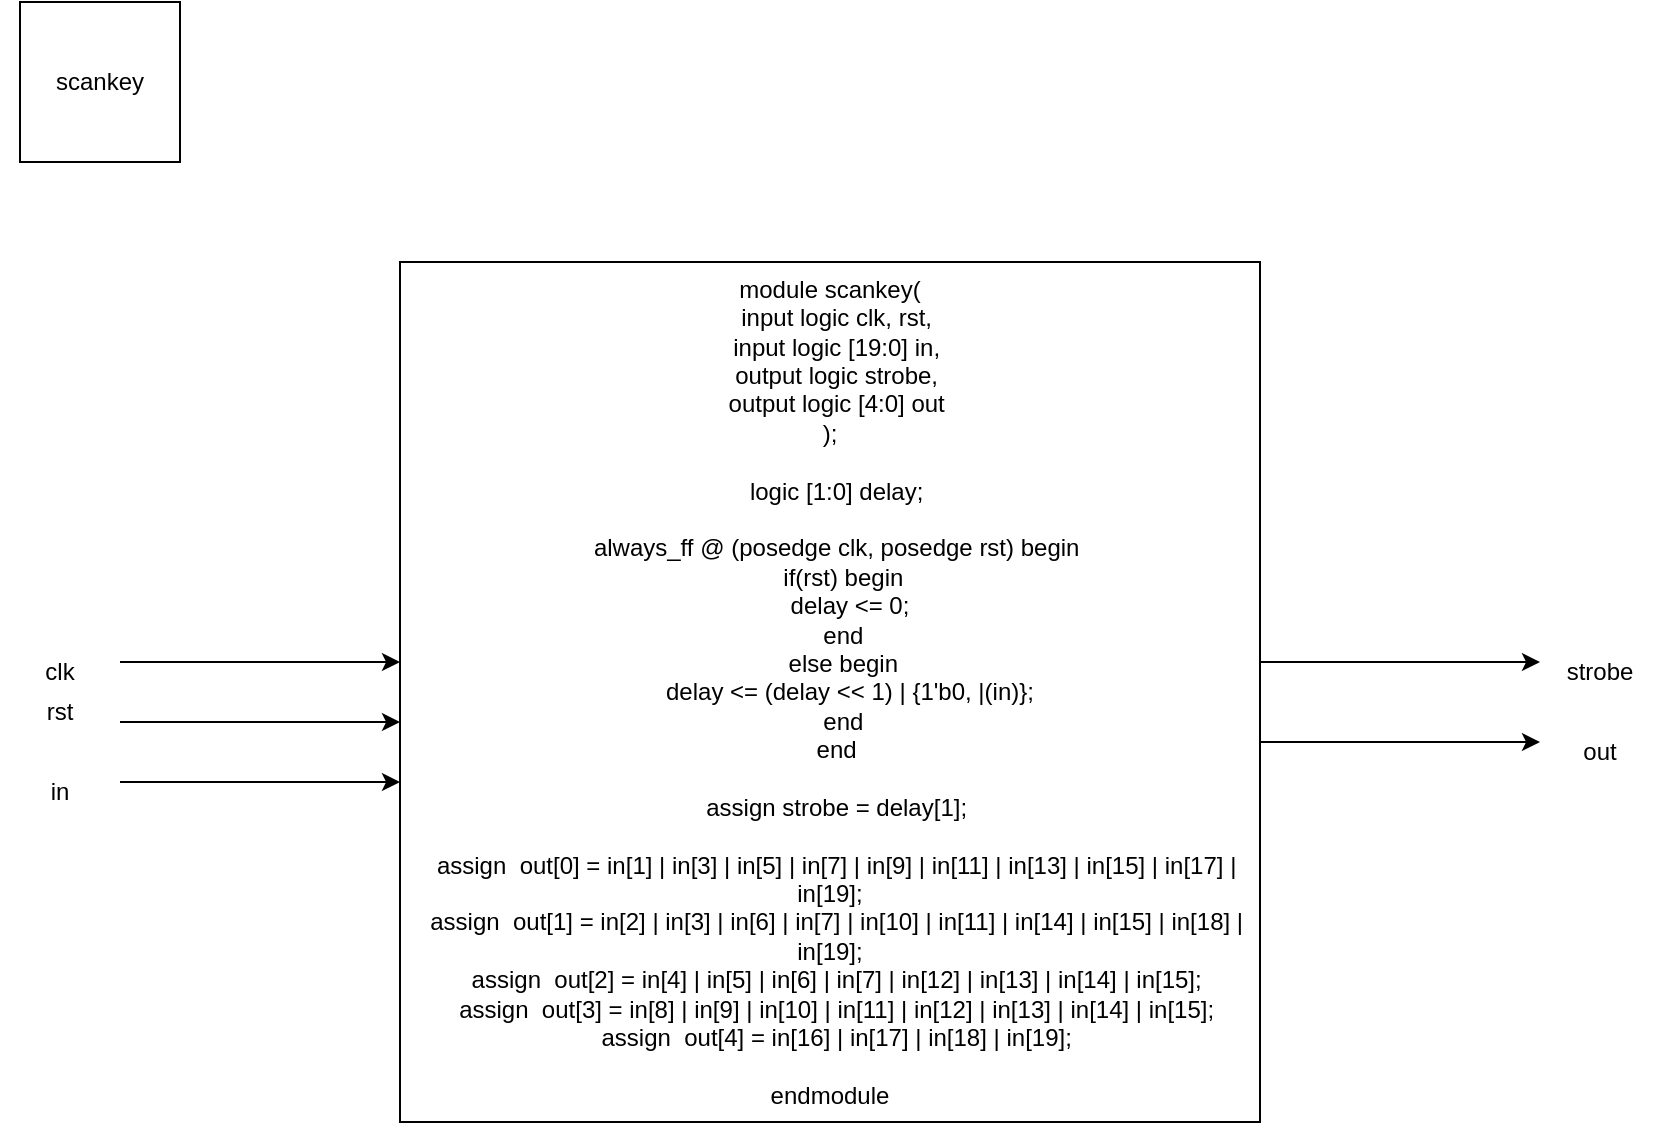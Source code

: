 <mxfile version="21.1.4" type="github">
  <diagram name="Page-1" id="kjlQmZi9r37JtP8QVC5k">
    <mxGraphModel dx="1360" dy="795" grid="1" gridSize="10" guides="1" tooltips="1" connect="1" arrows="1" fold="1" page="1" pageScale="1" pageWidth="850" pageHeight="1100" math="0" shadow="0">
      <root>
        <mxCell id="0" />
        <mxCell id="1" parent="0" />
        <mxCell id="WCnC0Boj_QlMHg6JY355-2" value="scankey" style="whiteSpace=wrap;html=1;aspect=fixed;" parent="1" vertex="1">
          <mxGeometry x="30" y="20" width="80" height="80" as="geometry" />
        </mxCell>
        <mxCell id="WCnC0Boj_QlMHg6JY355-3" value="module scankey(&#xa;  input logic clk, rst,&#xa;  input logic [19:0] in,&#xa;  output logic strobe,&#xa;  output logic [4:0] out&#xa;);&#xa;&#xa;  logic [1:0] delay;&#xa;&#xa;  always_ff @ (posedge clk, posedge rst) begin&#xa;    if(rst) begin&#xa;      delay &lt;= 0;&#xa;    end&#xa;    else begin&#xa;      delay &lt;= (delay &lt;&lt; 1) | {1&#39;b0, |(in)};&#xa;    end&#xa;  end&#xa; &#xa;  assign strobe = delay[1];&#xa; &#xa;  assign  out[0] = in[1] | in[3] | in[5] | in[7] | in[9] | in[11] | in[13] | in[15] | in[17] | in[19];&#xa;  assign  out[1] = in[2] | in[3] | in[6] | in[7] | in[10] | in[11] | in[14] | in[15] | in[18] | in[19];&#xa;  assign  out[2] = in[4] | in[5] | in[6] | in[7] | in[12] | in[13] | in[14] | in[15];&#xa;  assign  out[3] = in[8] | in[9] | in[10] | in[11] | in[12] | in[13] | in[14] | in[15];&#xa;  assign  out[4] = in[16] | in[17] | in[18] | in[19];&#xa;&#xa;endmodule" style="whiteSpace=wrap;html=1;aspect=fixed;" parent="1" vertex="1">
          <mxGeometry x="220" y="150" width="430" height="430" as="geometry" />
        </mxCell>
        <mxCell id="Yvk9czCzsU8q3JlW-Q5b-3" value="" style="endArrow=classic;html=1;rounded=0;entryX=0;entryY=0.535;entryDx=0;entryDy=0;entryPerimeter=0;" edge="1" parent="1" target="WCnC0Boj_QlMHg6JY355-3">
          <mxGeometry width="50" height="50" relative="1" as="geometry">
            <mxPoint x="80" y="380" as="sourcePoint" />
            <mxPoint x="150" y="380" as="targetPoint" />
          </mxGeometry>
        </mxCell>
        <mxCell id="Yvk9czCzsU8q3JlW-Q5b-4" value="" style="endArrow=classic;html=1;rounded=0;entryX=0;entryY=0.535;entryDx=0;entryDy=0;entryPerimeter=0;" edge="1" parent="1">
          <mxGeometry width="50" height="50" relative="1" as="geometry">
            <mxPoint x="80" y="410" as="sourcePoint" />
            <mxPoint x="220" y="410" as="targetPoint" />
          </mxGeometry>
        </mxCell>
        <mxCell id="Yvk9czCzsU8q3JlW-Q5b-5" value="" style="endArrow=classic;html=1;rounded=0;entryX=0;entryY=0.535;entryDx=0;entryDy=0;entryPerimeter=0;" edge="1" parent="1">
          <mxGeometry width="50" height="50" relative="1" as="geometry">
            <mxPoint x="80" y="350" as="sourcePoint" />
            <mxPoint x="220" y="350" as="targetPoint" />
          </mxGeometry>
        </mxCell>
        <mxCell id="Yvk9czCzsU8q3JlW-Q5b-7" value="" style="endArrow=classic;html=1;rounded=0;entryX=0;entryY=0.535;entryDx=0;entryDy=0;entryPerimeter=0;" edge="1" parent="1">
          <mxGeometry width="50" height="50" relative="1" as="geometry">
            <mxPoint x="650" y="350" as="sourcePoint" />
            <mxPoint x="790" y="350" as="targetPoint" />
          </mxGeometry>
        </mxCell>
        <mxCell id="Yvk9czCzsU8q3JlW-Q5b-8" value="" style="endArrow=classic;html=1;rounded=0;entryX=0;entryY=0.535;entryDx=0;entryDy=0;entryPerimeter=0;" edge="1" parent="1">
          <mxGeometry width="50" height="50" relative="1" as="geometry">
            <mxPoint x="650" y="390" as="sourcePoint" />
            <mxPoint x="790" y="390" as="targetPoint" />
          </mxGeometry>
        </mxCell>
        <mxCell id="Yvk9czCzsU8q3JlW-Q5b-9" value="clk" style="text;html=1;strokeColor=none;fillColor=none;align=center;verticalAlign=middle;whiteSpace=wrap;rounded=0;" vertex="1" parent="1">
          <mxGeometry x="20" y="340" width="60" height="30" as="geometry" />
        </mxCell>
        <mxCell id="Yvk9czCzsU8q3JlW-Q5b-10" value="rst" style="text;html=1;strokeColor=none;fillColor=none;align=center;verticalAlign=middle;whiteSpace=wrap;rounded=0;" vertex="1" parent="1">
          <mxGeometry x="20" y="360" width="60" height="30" as="geometry" />
        </mxCell>
        <mxCell id="Yvk9czCzsU8q3JlW-Q5b-11" value="in" style="text;html=1;strokeColor=none;fillColor=none;align=center;verticalAlign=middle;whiteSpace=wrap;rounded=0;" vertex="1" parent="1">
          <mxGeometry x="20" y="400" width="60" height="30" as="geometry" />
        </mxCell>
        <mxCell id="Yvk9czCzsU8q3JlW-Q5b-12" value="&lt;div&gt;strobe&lt;/div&gt;" style="text;html=1;strokeColor=none;fillColor=none;align=center;verticalAlign=middle;whiteSpace=wrap;rounded=0;" vertex="1" parent="1">
          <mxGeometry x="790" y="340" width="60" height="30" as="geometry" />
        </mxCell>
        <mxCell id="Yvk9czCzsU8q3JlW-Q5b-13" value="out" style="text;html=1;strokeColor=none;fillColor=none;align=center;verticalAlign=middle;whiteSpace=wrap;rounded=0;" vertex="1" parent="1">
          <mxGeometry x="790" y="380" width="60" height="30" as="geometry" />
        </mxCell>
      </root>
    </mxGraphModel>
  </diagram>
</mxfile>
